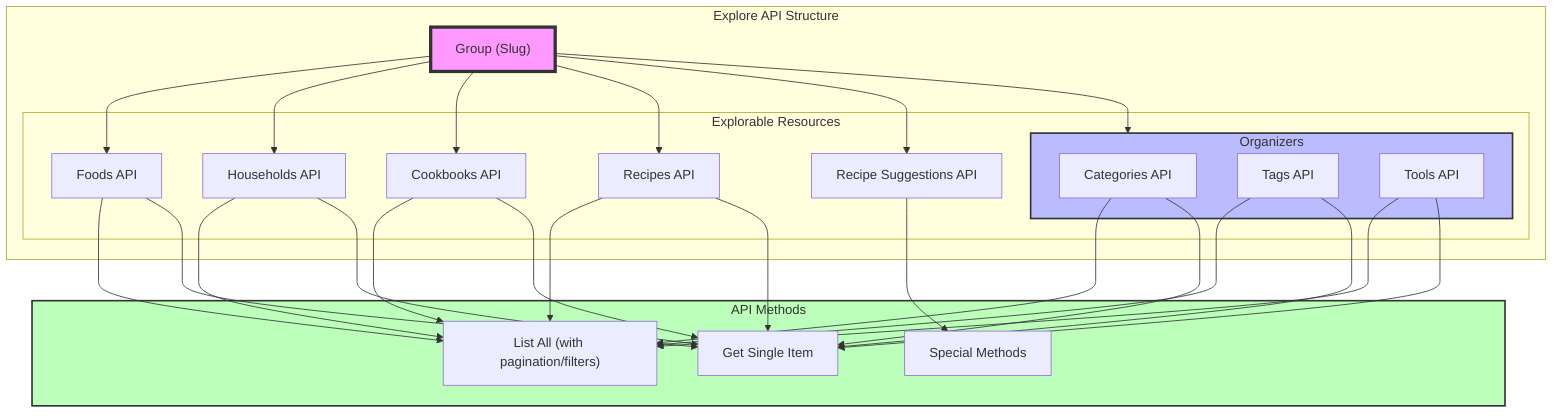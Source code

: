 flowchart TD
    subgraph ExploreAPI["Explore API Structure"]
        Group["Group (Slug)"]
        
        subgraph Resources["Explorable Resources"]
            Foods["Foods API"]
            Households["Households API"]
            
            subgraph Organizers["Organizers"]
                Categories["Categories API"]
                Tags["Tags API"]
                Tools["Tools API"]
            end
            
            Cookbooks["Cookbooks API"]
            Recipes["Recipes API"]
            Suggestions["Recipe Suggestions API"]
        end
        
        Group --> Foods
        Group --> Households
        Group --> Organizers
        Group --> Cookbooks
        Group --> Recipes
        Group --> Suggestions
    end
    
    subgraph Methods["API Methods"]
        List["List All (with pagination/filters)"]
        GetOne["Get Single Item"]
        Special["Special Methods"]
    end
    
    Foods --> List
    Foods --> GetOne
    Households --> List
    Households --> GetOne
    Categories --> List
    Categories --> GetOne
    Tags --> List
    Tags --> GetOne
    Tools --> List
    Tools --> GetOne
    Cookbooks --> List
    Cookbooks --> GetOne
    Recipes --> List
    Recipes --> GetOne
    Suggestions --> Special
    
    style Group fill:#f9f,stroke:#333,stroke-width:4px
    style Organizers fill:#bbf,stroke:#333,stroke-width:2px
    style Methods fill:#bfb,stroke:#333,stroke-width:2px